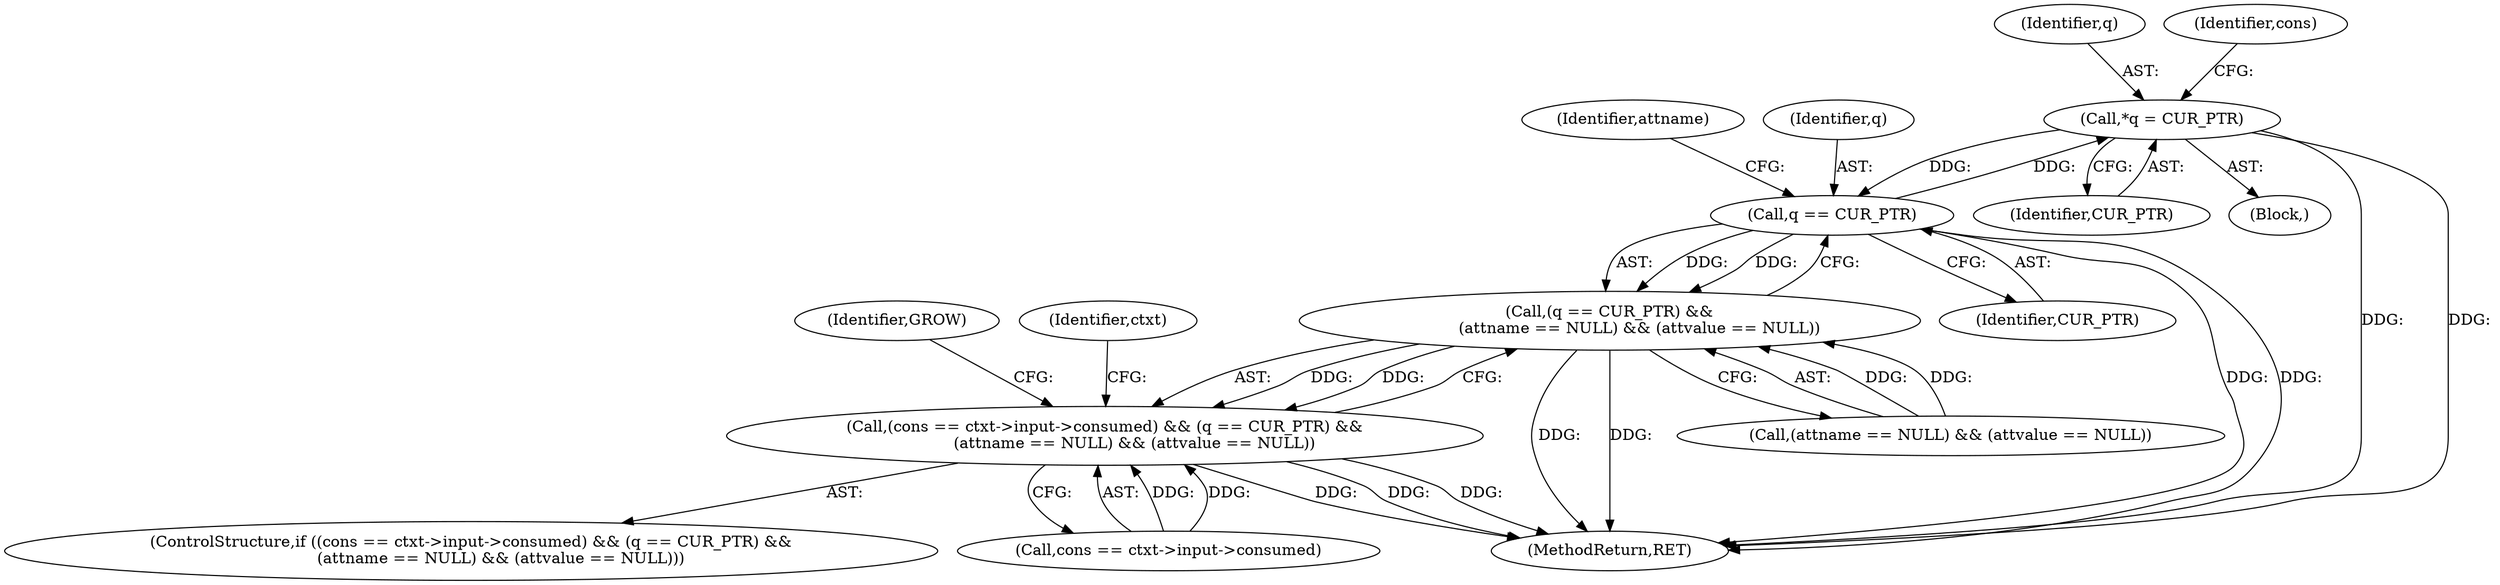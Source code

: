 digraph "0_Chrome_d0947db40187f4708c58e64cbd6013faf9eddeed_33@pointer" {
"1000286" [label="(Call,*q = CUR_PTR)"];
"1000857" [label="(Call,q == CUR_PTR)"];
"1000286" [label="(Call,*q = CUR_PTR)"];
"1000856" [label="(Call,(q == CUR_PTR) &&\n            (attname == NULL) && (attvalue == NULL))"];
"1000848" [label="(Call,(cons == ctxt->input->consumed) && (q == CUR_PTR) &&\n            (attname == NULL) && (attvalue == NULL))"];
"1000873" [label="(Identifier,GROW)"];
"1000859" [label="(Identifier,CUR_PTR)"];
"1000287" [label="(Identifier,q)"];
"1000286" [label="(Call,*q = CUR_PTR)"];
"1000288" [label="(Identifier,CUR_PTR)"];
"1000857" [label="(Call,q == CUR_PTR)"];
"1000848" [label="(Call,(cons == ctxt->input->consumed) && (q == CUR_PTR) &&\n            (attname == NULL) && (attvalue == NULL))"];
"1000869" [label="(Identifier,ctxt)"];
"1000862" [label="(Identifier,attname)"];
"1000847" [label="(ControlStructure,if ((cons == ctxt->input->consumed) && (q == CUR_PTR) &&\n            (attname == NULL) && (attvalue == NULL)))"];
"1000291" [label="(Identifier,cons)"];
"1000856" [label="(Call,(q == CUR_PTR) &&\n            (attname == NULL) && (attvalue == NULL))"];
"1000284" [label="(Block,)"];
"1000858" [label="(Identifier,q)"];
"1000849" [label="(Call,cons == ctxt->input->consumed)"];
"1001572" [label="(MethodReturn,RET)"];
"1000860" [label="(Call,(attname == NULL) && (attvalue == NULL))"];
"1000286" -> "1000284"  [label="AST: "];
"1000286" -> "1000288"  [label="CFG: "];
"1000287" -> "1000286"  [label="AST: "];
"1000288" -> "1000286"  [label="AST: "];
"1000291" -> "1000286"  [label="CFG: "];
"1000286" -> "1001572"  [label="DDG: "];
"1000286" -> "1001572"  [label="DDG: "];
"1000857" -> "1000286"  [label="DDG: "];
"1000286" -> "1000857"  [label="DDG: "];
"1000857" -> "1000856"  [label="AST: "];
"1000857" -> "1000859"  [label="CFG: "];
"1000858" -> "1000857"  [label="AST: "];
"1000859" -> "1000857"  [label="AST: "];
"1000862" -> "1000857"  [label="CFG: "];
"1000856" -> "1000857"  [label="CFG: "];
"1000857" -> "1001572"  [label="DDG: "];
"1000857" -> "1001572"  [label="DDG: "];
"1000857" -> "1000856"  [label="DDG: "];
"1000857" -> "1000856"  [label="DDG: "];
"1000856" -> "1000848"  [label="AST: "];
"1000856" -> "1000860"  [label="CFG: "];
"1000860" -> "1000856"  [label="AST: "];
"1000848" -> "1000856"  [label="CFG: "];
"1000856" -> "1001572"  [label="DDG: "];
"1000856" -> "1001572"  [label="DDG: "];
"1000856" -> "1000848"  [label="DDG: "];
"1000856" -> "1000848"  [label="DDG: "];
"1000860" -> "1000856"  [label="DDG: "];
"1000860" -> "1000856"  [label="DDG: "];
"1000848" -> "1000847"  [label="AST: "];
"1000848" -> "1000849"  [label="CFG: "];
"1000849" -> "1000848"  [label="AST: "];
"1000869" -> "1000848"  [label="CFG: "];
"1000873" -> "1000848"  [label="CFG: "];
"1000848" -> "1001572"  [label="DDG: "];
"1000848" -> "1001572"  [label="DDG: "];
"1000848" -> "1001572"  [label="DDG: "];
"1000849" -> "1000848"  [label="DDG: "];
"1000849" -> "1000848"  [label="DDG: "];
}
